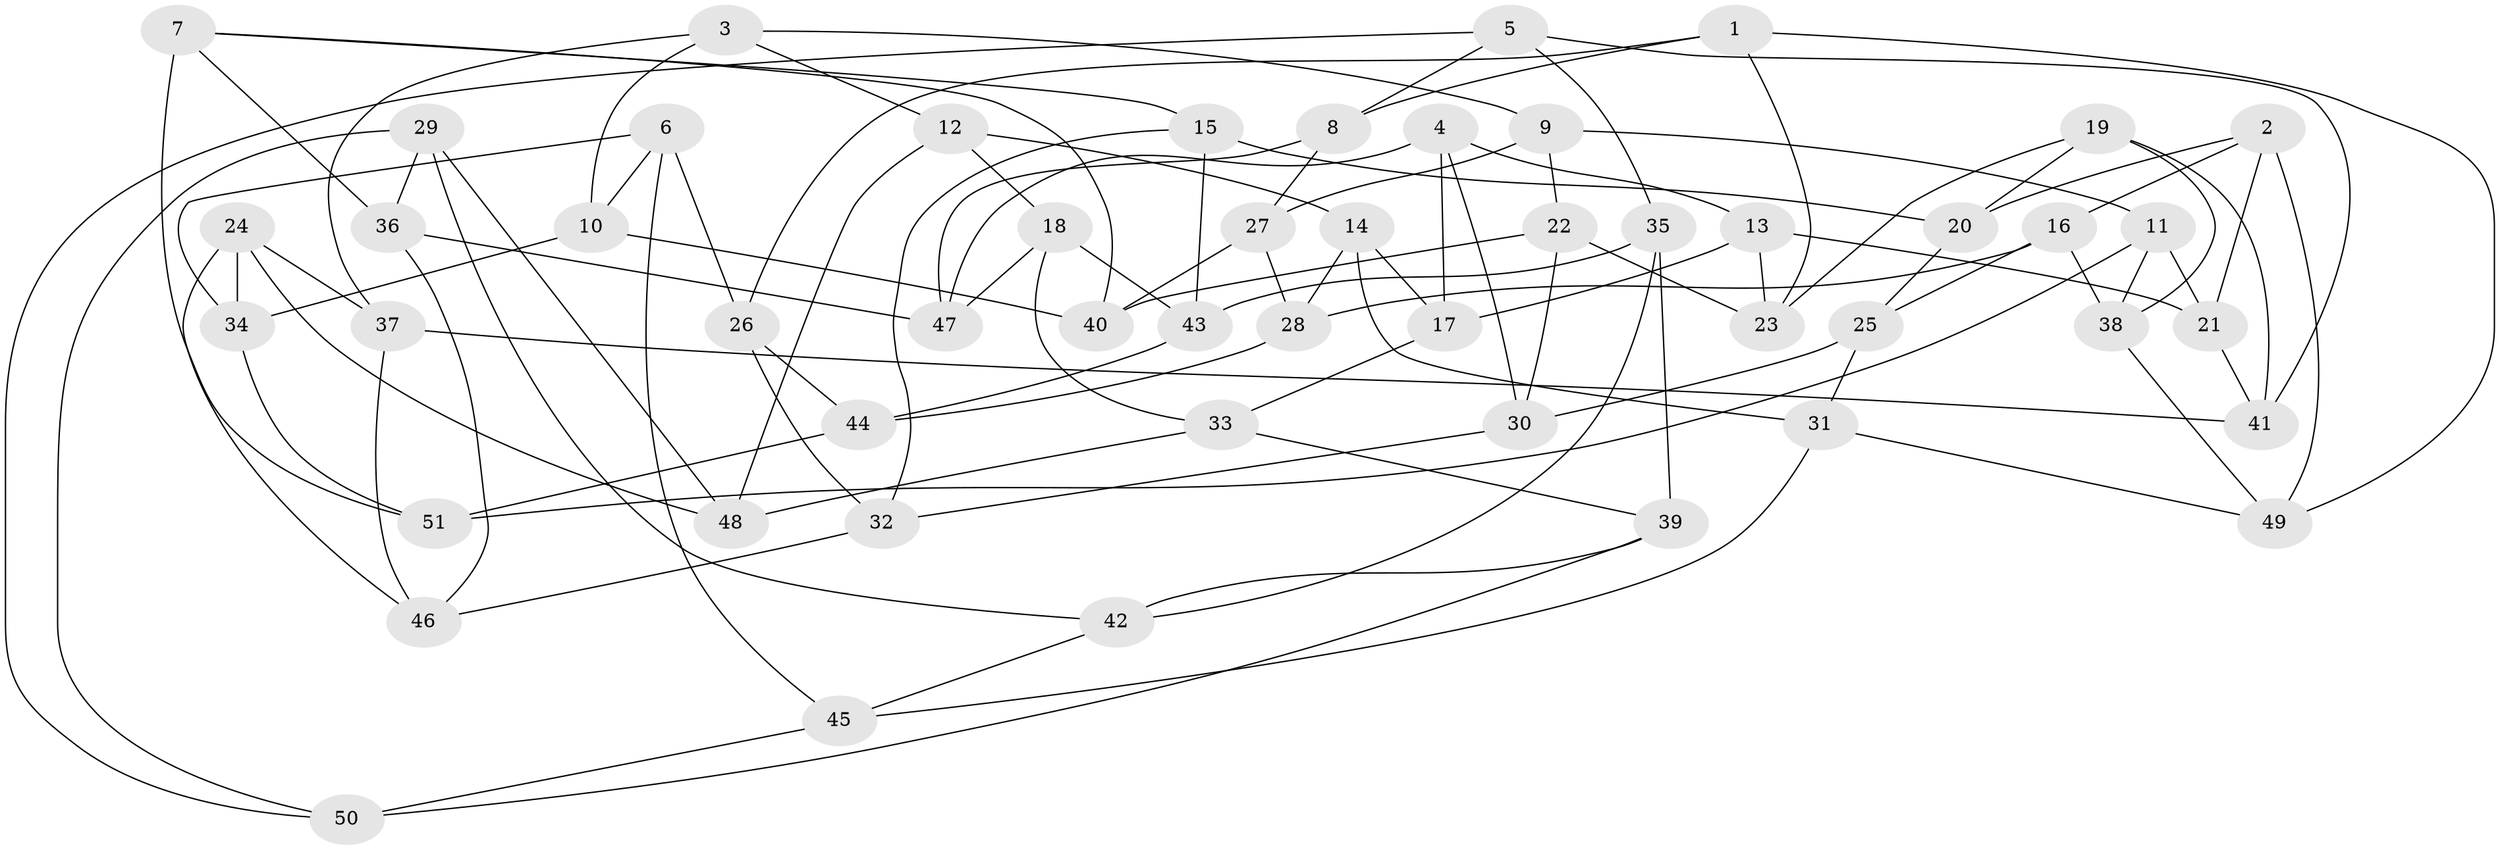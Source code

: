 // Generated by graph-tools (version 1.1) at 2025/38/03/09/25 02:38:10]
// undirected, 51 vertices, 102 edges
graph export_dot {
graph [start="1"]
  node [color=gray90,style=filled];
  1;
  2;
  3;
  4;
  5;
  6;
  7;
  8;
  9;
  10;
  11;
  12;
  13;
  14;
  15;
  16;
  17;
  18;
  19;
  20;
  21;
  22;
  23;
  24;
  25;
  26;
  27;
  28;
  29;
  30;
  31;
  32;
  33;
  34;
  35;
  36;
  37;
  38;
  39;
  40;
  41;
  42;
  43;
  44;
  45;
  46;
  47;
  48;
  49;
  50;
  51;
  1 -- 8;
  1 -- 23;
  1 -- 49;
  1 -- 26;
  2 -- 16;
  2 -- 49;
  2 -- 21;
  2 -- 20;
  3 -- 9;
  3 -- 12;
  3 -- 10;
  3 -- 37;
  4 -- 13;
  4 -- 17;
  4 -- 30;
  4 -- 47;
  5 -- 41;
  5 -- 35;
  5 -- 50;
  5 -- 8;
  6 -- 34;
  6 -- 45;
  6 -- 10;
  6 -- 26;
  7 -- 51;
  7 -- 15;
  7 -- 36;
  7 -- 40;
  8 -- 27;
  8 -- 47;
  9 -- 22;
  9 -- 11;
  9 -- 27;
  10 -- 40;
  10 -- 34;
  11 -- 51;
  11 -- 38;
  11 -- 21;
  12 -- 48;
  12 -- 14;
  12 -- 18;
  13 -- 17;
  13 -- 21;
  13 -- 23;
  14 -- 17;
  14 -- 28;
  14 -- 31;
  15 -- 20;
  15 -- 32;
  15 -- 43;
  16 -- 28;
  16 -- 38;
  16 -- 25;
  17 -- 33;
  18 -- 43;
  18 -- 33;
  18 -- 47;
  19 -- 20;
  19 -- 41;
  19 -- 38;
  19 -- 23;
  20 -- 25;
  21 -- 41;
  22 -- 40;
  22 -- 30;
  22 -- 23;
  24 -- 46;
  24 -- 37;
  24 -- 34;
  24 -- 48;
  25 -- 31;
  25 -- 30;
  26 -- 32;
  26 -- 44;
  27 -- 28;
  27 -- 40;
  28 -- 44;
  29 -- 50;
  29 -- 36;
  29 -- 48;
  29 -- 42;
  30 -- 32;
  31 -- 49;
  31 -- 45;
  32 -- 46;
  33 -- 39;
  33 -- 48;
  34 -- 51;
  35 -- 42;
  35 -- 39;
  35 -- 43;
  36 -- 46;
  36 -- 47;
  37 -- 41;
  37 -- 46;
  38 -- 49;
  39 -- 42;
  39 -- 50;
  42 -- 45;
  43 -- 44;
  44 -- 51;
  45 -- 50;
}
